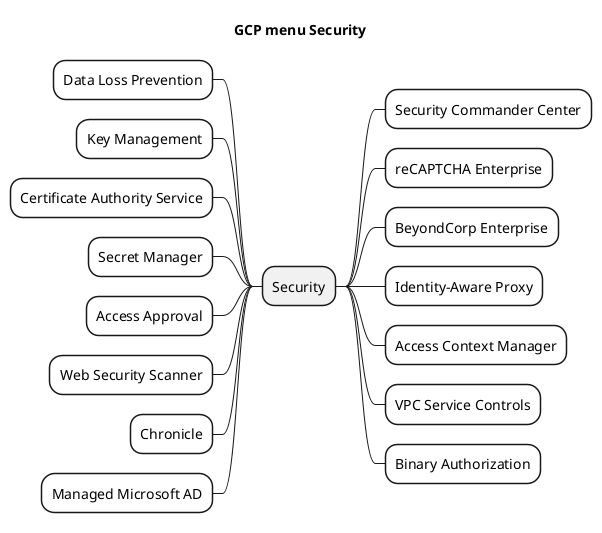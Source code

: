 @startmindmap
title GCP menu Security

* Security
**[#White] Security Commander Center
**[#White] reCAPTCHA Enterprise
**[#White] BeyondCorp Enterprise
**[#White] Identity-Aware Proxy
**[#White] Access Context Manager
**[#White] VPC Service Controls
**[#White] Binary Authorization
--[#White] Data Loss Prevention
--[#White] Key Management
--[#White] Certificate Authority Service
--[#White] Secret Manager
--[#White] Access Approval
--[#White] Web Security Scanner
--[#White] Chronicle
--[#White] Managed Microsoft AD

@endmindmap